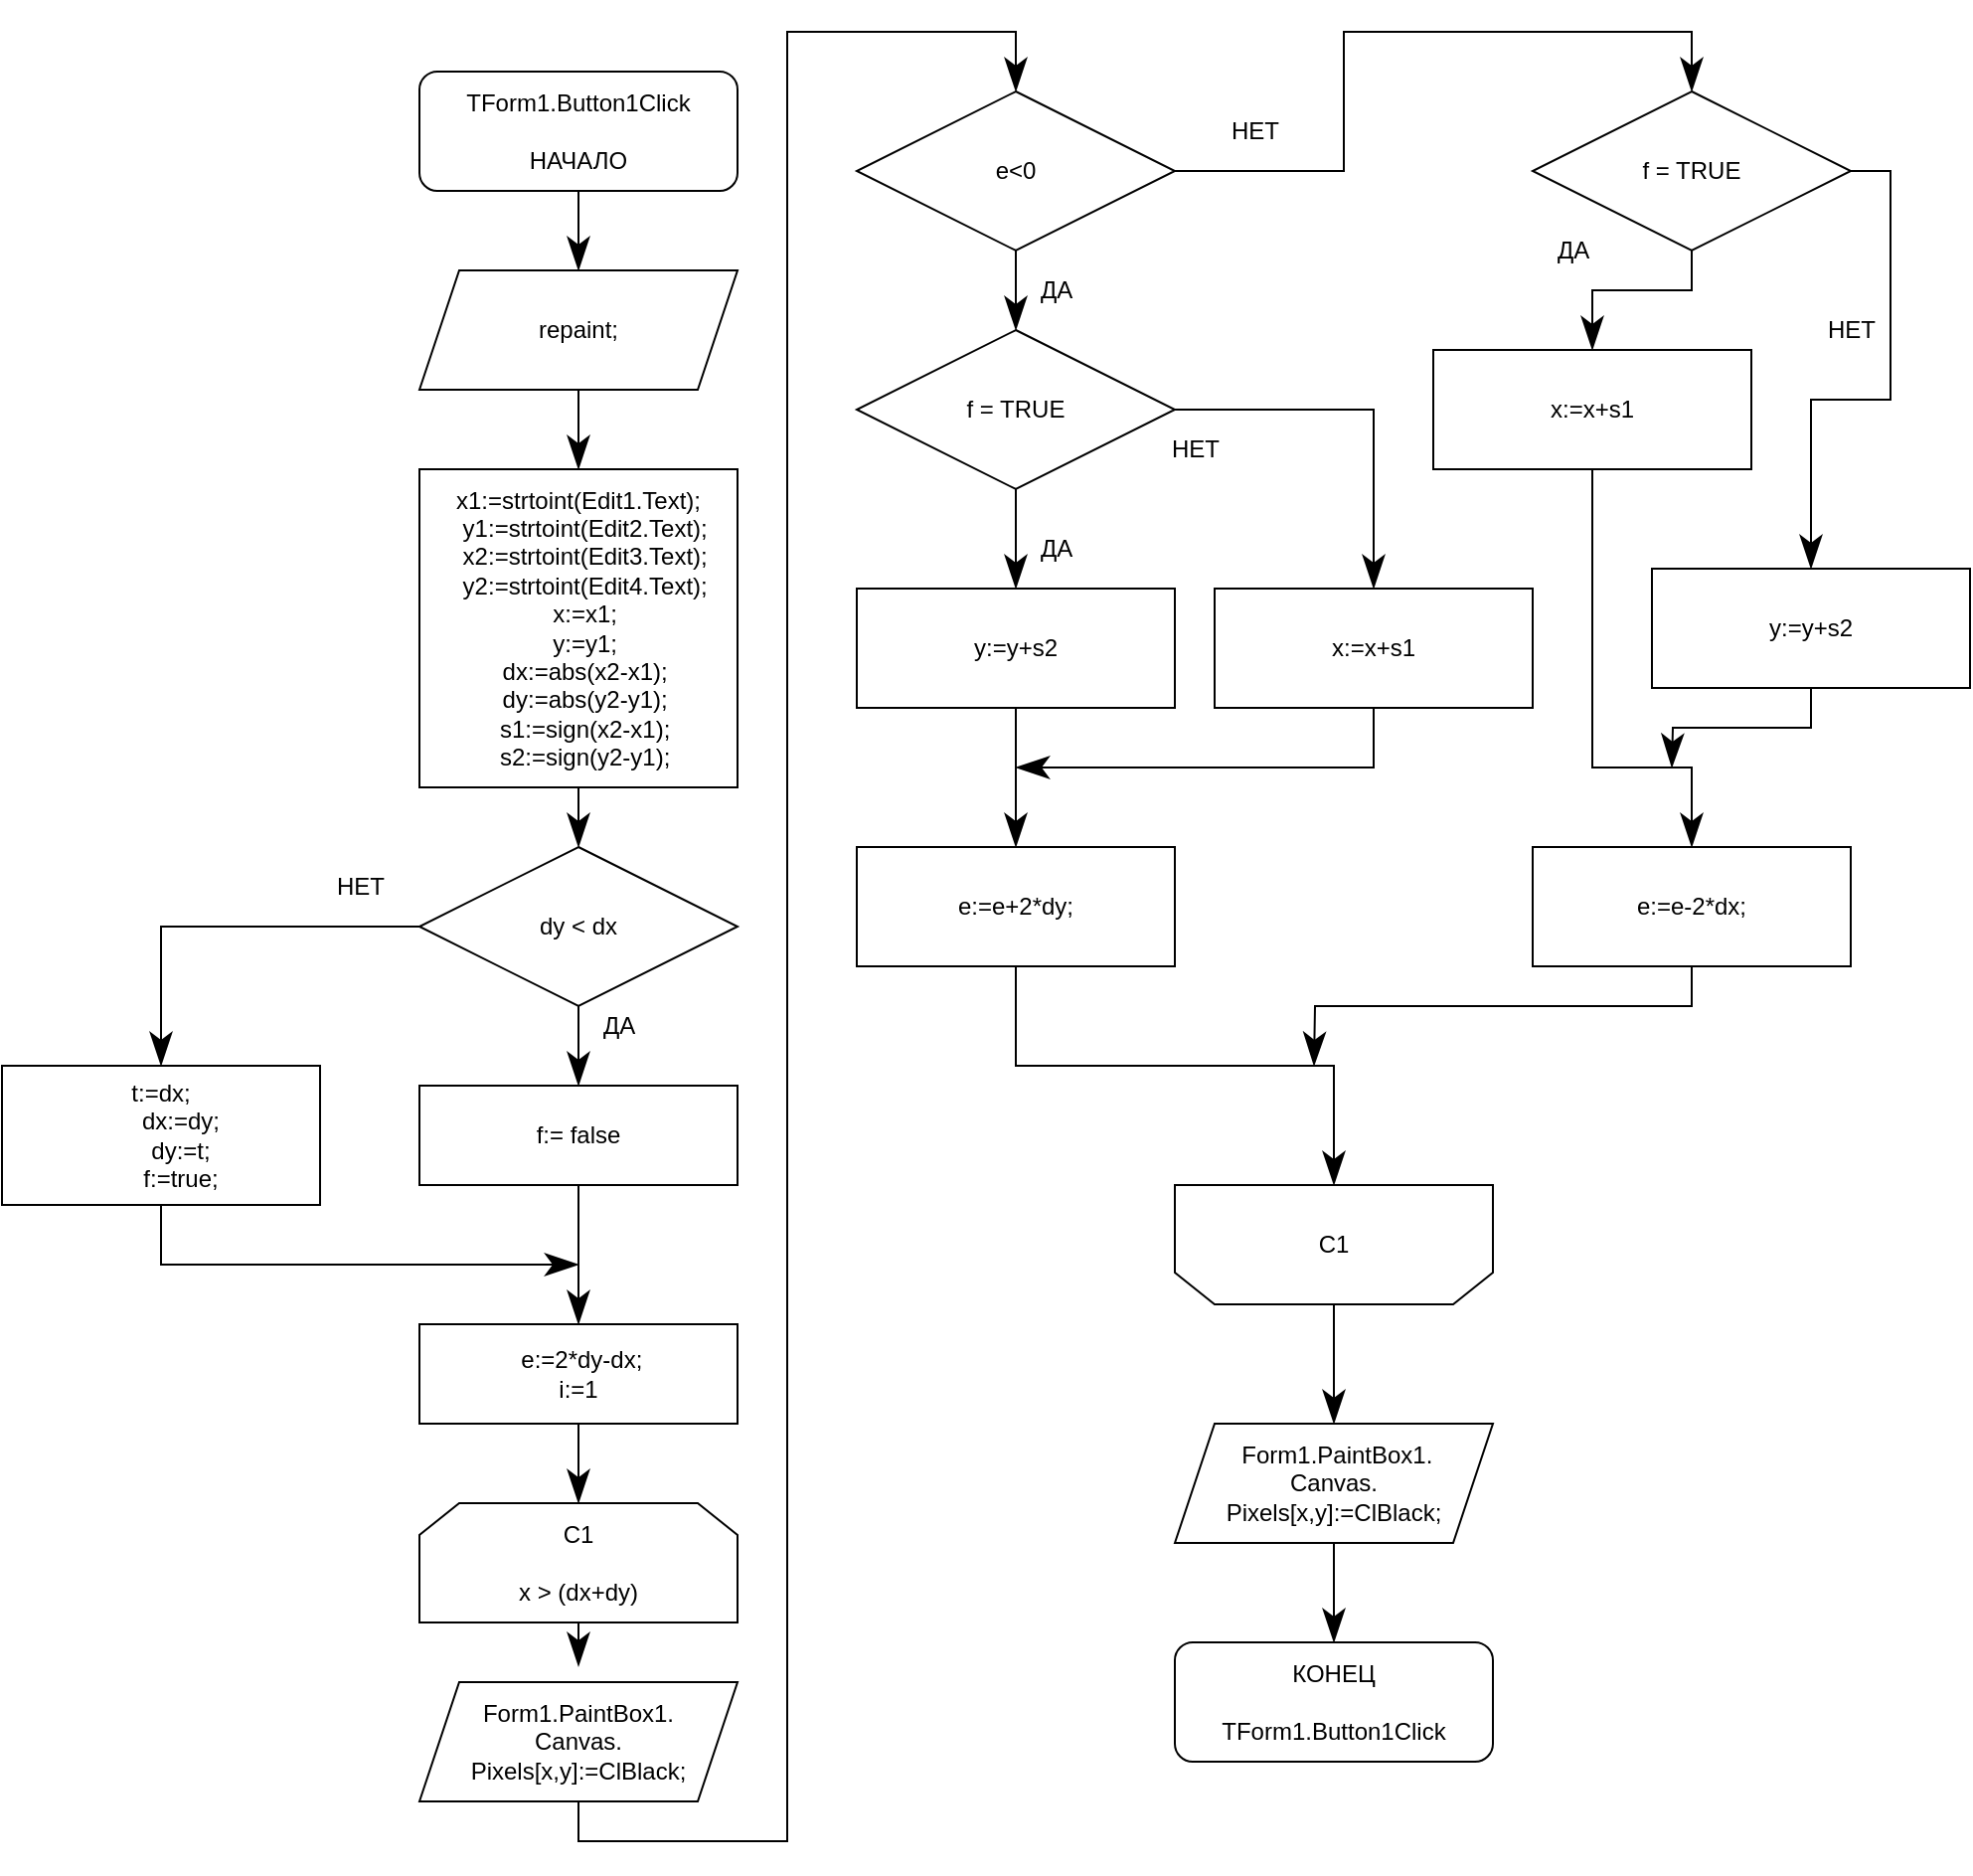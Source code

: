 <mxfile version="15.3.6" type="device"><diagram id="gEQxh08gofgcw4UHjC0P" name="Page-1"><mxGraphModel dx="2249" dy="762" grid="1" gridSize="10" guides="1" tooltips="1" connect="1" arrows="1" fold="1" page="1" pageScale="1" pageWidth="827" pageHeight="1169" math="0" shadow="0"><root><mxCell id="0"/><mxCell id="1" parent="0"/><mxCell id="kDXgFo165gbZNaHn4N7b-6" style="edgeStyle=none;curved=1;rounded=0;orthogonalLoop=1;jettySize=auto;html=1;exitX=0.5;exitY=1;exitDx=0;exitDy=0;entryX=0.5;entryY=0;entryDx=0;entryDy=0;endArrow=classicThin;startSize=14;endSize=14;sourcePerimeterSpacing=8;targetPerimeterSpacing=8;endFill=1;" edge="1" parent="1" source="kDXgFo165gbZNaHn4N7b-1" target="kDXgFo165gbZNaHn4N7b-3"><mxGeometry relative="1" as="geometry"/></mxCell><mxCell id="kDXgFo165gbZNaHn4N7b-1" value="TForm1.Button1Click&lt;br&gt;&lt;br&gt;НАЧАЛО" style="rounded=1;whiteSpace=wrap;html=1;hachureGap=4;pointerEvents=0;" vertex="1" parent="1"><mxGeometry x="40" y="40" width="160" height="60" as="geometry"/></mxCell><mxCell id="kDXgFo165gbZNaHn4N7b-8" style="edgeStyle=none;curved=1;rounded=0;orthogonalLoop=1;jettySize=auto;html=1;exitX=0.5;exitY=1;exitDx=0;exitDy=0;entryX=0.5;entryY=0;entryDx=0;entryDy=0;endArrow=classicThin;endFill=1;startSize=14;endSize=14;sourcePerimeterSpacing=8;targetPerimeterSpacing=8;" edge="1" parent="1" source="kDXgFo165gbZNaHn4N7b-3" target="kDXgFo165gbZNaHn4N7b-7"><mxGeometry relative="1" as="geometry"/></mxCell><mxCell id="kDXgFo165gbZNaHn4N7b-3" value="repaint;" style="shape=parallelogram;perimeter=parallelogramPerimeter;whiteSpace=wrap;html=1;fixedSize=1;hachureGap=4;pointerEvents=0;" vertex="1" parent="1"><mxGeometry x="40" y="140" width="160" height="60" as="geometry"/></mxCell><mxCell id="kDXgFo165gbZNaHn4N7b-10" style="edgeStyle=none;curved=1;rounded=0;orthogonalLoop=1;jettySize=auto;html=1;exitX=0.5;exitY=1;exitDx=0;exitDy=0;entryX=0.5;entryY=0;entryDx=0;entryDy=0;endArrow=classicThin;endFill=1;startSize=14;endSize=14;sourcePerimeterSpacing=8;targetPerimeterSpacing=8;" edge="1" parent="1" source="kDXgFo165gbZNaHn4N7b-7" target="kDXgFo165gbZNaHn4N7b-9"><mxGeometry relative="1" as="geometry"/></mxCell><mxCell id="kDXgFo165gbZNaHn4N7b-7" value="&lt;div&gt;x1:=strtoint(Edit1.Text);&lt;/div&gt;&lt;div&gt;&amp;nbsp; y1:=strtoint(Edit2.Text);&lt;/div&gt;&lt;div&gt;&amp;nbsp; x2:=strtoint(Edit3.Text);&lt;/div&gt;&lt;div&gt;&amp;nbsp; y2:=strtoint(Edit4.Text);&lt;/div&gt;&lt;div&gt;&amp;nbsp; x:=x1;&lt;/div&gt;&lt;div&gt;&amp;nbsp; y:=y1;&lt;/div&gt;&lt;div&gt;&amp;nbsp; dx:=abs(x2-x1);&lt;/div&gt;&lt;div&gt;&amp;nbsp; dy:=abs(y2-y1);&lt;/div&gt;&lt;div&gt;&amp;nbsp; s1:=sign(x2-x1);&lt;/div&gt;&lt;div&gt;&amp;nbsp; s2:=sign(y2-y1);&lt;/div&gt;" style="rounded=0;whiteSpace=wrap;html=1;hachureGap=4;pointerEvents=0;" vertex="1" parent="1"><mxGeometry x="40" y="240" width="160" height="160" as="geometry"/></mxCell><mxCell id="kDXgFo165gbZNaHn4N7b-12" style="edgeStyle=none;curved=1;rounded=0;orthogonalLoop=1;jettySize=auto;html=1;exitX=0.5;exitY=1;exitDx=0;exitDy=0;endArrow=classicThin;endFill=1;startSize=14;endSize=14;sourcePerimeterSpacing=8;targetPerimeterSpacing=8;entryX=0.5;entryY=0;entryDx=0;entryDy=0;" edge="1" parent="1" source="kDXgFo165gbZNaHn4N7b-9" target="kDXgFo165gbZNaHn4N7b-11"><mxGeometry relative="1" as="geometry"/></mxCell><mxCell id="kDXgFo165gbZNaHn4N7b-26" style="edgeStyle=orthogonalEdgeStyle;rounded=0;orthogonalLoop=1;jettySize=auto;html=1;exitX=0;exitY=0.5;exitDx=0;exitDy=0;entryX=0.5;entryY=0;entryDx=0;entryDy=0;endArrow=classicThin;endFill=1;startSize=14;endSize=14;sourcePerimeterSpacing=8;targetPerimeterSpacing=8;" edge="1" parent="1" source="kDXgFo165gbZNaHn4N7b-9" target="kDXgFo165gbZNaHn4N7b-14"><mxGeometry relative="1" as="geometry"/></mxCell><mxCell id="kDXgFo165gbZNaHn4N7b-9" value="dy &amp;lt; dx" style="rhombus;whiteSpace=wrap;html=1;hachureGap=4;pointerEvents=0;" vertex="1" parent="1"><mxGeometry x="40" y="430" width="160" height="80" as="geometry"/></mxCell><mxCell id="kDXgFo165gbZNaHn4N7b-17" style="edgeStyle=orthogonalEdgeStyle;rounded=0;orthogonalLoop=1;jettySize=auto;html=1;exitX=0.5;exitY=1;exitDx=0;exitDy=0;entryX=0.5;entryY=0;entryDx=0;entryDy=0;endArrow=classicThin;endFill=1;startSize=14;endSize=14;sourcePerimeterSpacing=8;targetPerimeterSpacing=8;" edge="1" parent="1" source="kDXgFo165gbZNaHn4N7b-11" target="kDXgFo165gbZNaHn4N7b-16"><mxGeometry relative="1" as="geometry"/></mxCell><mxCell id="kDXgFo165gbZNaHn4N7b-11" value="f:= false" style="rounded=0;whiteSpace=wrap;html=1;hachureGap=4;pointerEvents=0;" vertex="1" parent="1"><mxGeometry x="40" y="550" width="160" height="50" as="geometry"/></mxCell><mxCell id="kDXgFo165gbZNaHn4N7b-13" value="ДА" style="text;html=1;align=center;verticalAlign=middle;resizable=0;points=[];autosize=1;strokeColor=none;fillColor=none;" vertex="1" parent="1"><mxGeometry x="125" y="510" width="30" height="20" as="geometry"/></mxCell><mxCell id="kDXgFo165gbZNaHn4N7b-27" style="edgeStyle=orthogonalEdgeStyle;rounded=0;orthogonalLoop=1;jettySize=auto;html=1;exitX=0.5;exitY=1;exitDx=0;exitDy=0;endArrow=classicThin;endFill=1;startSize=14;endSize=14;sourcePerimeterSpacing=8;targetPerimeterSpacing=8;" edge="1" parent="1" source="kDXgFo165gbZNaHn4N7b-14"><mxGeometry relative="1" as="geometry"><mxPoint x="120" y="640" as="targetPoint"/><Array as="points"><mxPoint x="-90" y="640"/></Array></mxGeometry></mxCell><mxCell id="kDXgFo165gbZNaHn4N7b-14" value="&lt;div&gt;t:=dx;&lt;/div&gt;&lt;div&gt;&amp;nbsp; &amp;nbsp; &amp;nbsp; dx:=dy;&lt;/div&gt;&lt;div&gt;&amp;nbsp; &amp;nbsp; &amp;nbsp; dy:=t;&lt;/div&gt;&lt;div&gt;&amp;nbsp; &amp;nbsp; &amp;nbsp; f:=true;&lt;/div&gt;" style="rounded=0;whiteSpace=wrap;html=1;hachureGap=4;pointerEvents=0;" vertex="1" parent="1"><mxGeometry x="-170" y="540" width="160" height="70" as="geometry"/></mxCell><mxCell id="kDXgFo165gbZNaHn4N7b-21" style="edgeStyle=orthogonalEdgeStyle;rounded=0;orthogonalLoop=1;jettySize=auto;html=1;exitX=0.5;exitY=1;exitDx=0;exitDy=0;entryX=0.5;entryY=0;entryDx=0;entryDy=0;endArrow=classicThin;endFill=1;startSize=14;endSize=14;sourcePerimeterSpacing=8;targetPerimeterSpacing=8;" edge="1" parent="1" source="kDXgFo165gbZNaHn4N7b-16" target="kDXgFo165gbZNaHn4N7b-20"><mxGeometry relative="1" as="geometry"/></mxCell><mxCell id="kDXgFo165gbZNaHn4N7b-16" value="&amp;nbsp;e:=2*dy-dx;&lt;br&gt;i:=1" style="rounded=0;whiteSpace=wrap;html=1;hachureGap=4;pointerEvents=0;" vertex="1" parent="1"><mxGeometry x="40" y="670" width="160" height="50" as="geometry"/></mxCell><mxCell id="kDXgFo165gbZNaHn4N7b-19" value="НЕТ" style="text;html=1;align=center;verticalAlign=middle;resizable=0;points=[];autosize=1;strokeColor=none;fillColor=none;" vertex="1" parent="1"><mxGeometry x="-10" y="440" width="40" height="20" as="geometry"/></mxCell><mxCell id="kDXgFo165gbZNaHn4N7b-23" style="edgeStyle=orthogonalEdgeStyle;rounded=0;orthogonalLoop=1;jettySize=auto;html=1;exitX=0.5;exitY=1;exitDx=0;exitDy=0;endArrow=classicThin;endFill=1;startSize=14;endSize=14;sourcePerimeterSpacing=8;targetPerimeterSpacing=8;" edge="1" parent="1" source="kDXgFo165gbZNaHn4N7b-20" target="kDXgFo165gbZNaHn4N7b-22"><mxGeometry relative="1" as="geometry"/></mxCell><mxCell id="kDXgFo165gbZNaHn4N7b-20" value="С1&lt;br&gt;&lt;br&gt;х &amp;gt; (dx+dy)" style="shape=loopLimit;whiteSpace=wrap;html=1;hachureGap=4;pointerEvents=0;" vertex="1" parent="1"><mxGeometry x="40" y="760" width="160" height="60" as="geometry"/></mxCell><mxCell id="kDXgFo165gbZNaHn4N7b-25" style="edgeStyle=orthogonalEdgeStyle;rounded=0;orthogonalLoop=1;jettySize=auto;html=1;exitX=0.5;exitY=1;exitDx=0;exitDy=0;entryX=0.5;entryY=0;entryDx=0;entryDy=0;endArrow=classicThin;endFill=1;startSize=14;endSize=14;sourcePerimeterSpacing=8;targetPerimeterSpacing=8;" edge="1" parent="1" source="kDXgFo165gbZNaHn4N7b-22" target="kDXgFo165gbZNaHn4N7b-24"><mxGeometry relative="1" as="geometry"/></mxCell><mxCell id="kDXgFo165gbZNaHn4N7b-22" value="Form1.PaintBox1.&lt;br&gt;Canvas.&lt;br&gt;Pixels[x,y]:=ClBlack;" style="shape=parallelogram;perimeter=parallelogramPerimeter;whiteSpace=wrap;html=1;fixedSize=1;hachureGap=4;pointerEvents=0;" vertex="1" parent="1"><mxGeometry x="40" y="850" width="160" height="60" as="geometry"/></mxCell><mxCell id="kDXgFo165gbZNaHn4N7b-29" style="edgeStyle=orthogonalEdgeStyle;rounded=0;orthogonalLoop=1;jettySize=auto;html=1;exitX=0.5;exitY=1;exitDx=0;exitDy=0;entryX=0.5;entryY=0;entryDx=0;entryDy=0;endArrow=classicThin;endFill=1;startSize=14;endSize=14;sourcePerimeterSpacing=8;targetPerimeterSpacing=8;" edge="1" parent="1" source="kDXgFo165gbZNaHn4N7b-24" target="kDXgFo165gbZNaHn4N7b-28"><mxGeometry relative="1" as="geometry"/></mxCell><mxCell id="kDXgFo165gbZNaHn4N7b-42" style="edgeStyle=orthogonalEdgeStyle;rounded=0;orthogonalLoop=1;jettySize=auto;html=1;exitX=1;exitY=0.5;exitDx=0;exitDy=0;entryX=0.5;entryY=0;entryDx=0;entryDy=0;endArrow=classicThin;endFill=1;startSize=14;endSize=14;sourcePerimeterSpacing=8;targetPerimeterSpacing=8;" edge="1" parent="1" source="kDXgFo165gbZNaHn4N7b-24" target="kDXgFo165gbZNaHn4N7b-41"><mxGeometry relative="1" as="geometry"/></mxCell><mxCell id="kDXgFo165gbZNaHn4N7b-24" value="e&amp;lt;0" style="rhombus;whiteSpace=wrap;html=1;hachureGap=4;pointerEvents=0;" vertex="1" parent="1"><mxGeometry x="260" y="50" width="160" height="80" as="geometry"/></mxCell><mxCell id="kDXgFo165gbZNaHn4N7b-32" style="edgeStyle=orthogonalEdgeStyle;rounded=0;orthogonalLoop=1;jettySize=auto;html=1;exitX=0.5;exitY=1;exitDx=0;exitDy=0;entryX=0.5;entryY=0;entryDx=0;entryDy=0;endArrow=classicThin;endFill=1;startSize=14;endSize=14;sourcePerimeterSpacing=8;targetPerimeterSpacing=8;" edge="1" parent="1" source="kDXgFo165gbZNaHn4N7b-28" target="kDXgFo165gbZNaHn4N7b-31"><mxGeometry relative="1" as="geometry"/></mxCell><mxCell id="kDXgFo165gbZNaHn4N7b-36" style="edgeStyle=orthogonalEdgeStyle;rounded=0;orthogonalLoop=1;jettySize=auto;html=1;exitX=1;exitY=0.5;exitDx=0;exitDy=0;entryX=0.5;entryY=0;entryDx=0;entryDy=0;endArrow=classicThin;endFill=1;startSize=14;endSize=14;sourcePerimeterSpacing=8;targetPerimeterSpacing=8;" edge="1" parent="1" source="kDXgFo165gbZNaHn4N7b-28" target="kDXgFo165gbZNaHn4N7b-34"><mxGeometry relative="1" as="geometry"/></mxCell><mxCell id="kDXgFo165gbZNaHn4N7b-28" value="f = TRUE" style="rhombus;whiteSpace=wrap;html=1;hachureGap=4;pointerEvents=0;" vertex="1" parent="1"><mxGeometry x="260" y="170" width="160" height="80" as="geometry"/></mxCell><mxCell id="kDXgFo165gbZNaHn4N7b-30" value="ДА" style="text;html=1;align=center;verticalAlign=middle;resizable=0;points=[];autosize=1;strokeColor=none;fillColor=none;" vertex="1" parent="1"><mxGeometry x="345" y="140" width="30" height="20" as="geometry"/></mxCell><mxCell id="kDXgFo165gbZNaHn4N7b-39" style="edgeStyle=orthogonalEdgeStyle;rounded=0;orthogonalLoop=1;jettySize=auto;html=1;exitX=0.5;exitY=1;exitDx=0;exitDy=0;entryX=0.5;entryY=0;entryDx=0;entryDy=0;endArrow=classicThin;endFill=1;startSize=14;endSize=14;sourcePerimeterSpacing=8;targetPerimeterSpacing=8;" edge="1" parent="1" source="kDXgFo165gbZNaHn4N7b-31" target="kDXgFo165gbZNaHn4N7b-38"><mxGeometry relative="1" as="geometry"/></mxCell><mxCell id="kDXgFo165gbZNaHn4N7b-31" value="y:=y+s2" style="rounded=0;whiteSpace=wrap;html=1;hachureGap=4;pointerEvents=0;" vertex="1" parent="1"><mxGeometry x="260" y="300" width="160" height="60" as="geometry"/></mxCell><mxCell id="kDXgFo165gbZNaHn4N7b-33" value="ДА" style="text;html=1;align=center;verticalAlign=middle;resizable=0;points=[];autosize=1;strokeColor=none;fillColor=none;" vertex="1" parent="1"><mxGeometry x="345" y="270" width="30" height="20" as="geometry"/></mxCell><mxCell id="kDXgFo165gbZNaHn4N7b-40" style="edgeStyle=orthogonalEdgeStyle;rounded=0;orthogonalLoop=1;jettySize=auto;html=1;exitX=0.5;exitY=1;exitDx=0;exitDy=0;endArrow=classicThin;endFill=1;startSize=14;endSize=14;sourcePerimeterSpacing=8;targetPerimeterSpacing=8;" edge="1" parent="1" source="kDXgFo165gbZNaHn4N7b-34"><mxGeometry relative="1" as="geometry"><mxPoint x="340" y="390" as="targetPoint"/><Array as="points"><mxPoint x="520" y="390"/></Array></mxGeometry></mxCell><mxCell id="kDXgFo165gbZNaHn4N7b-34" value="x:=x+s1" style="rounded=0;whiteSpace=wrap;html=1;hachureGap=4;pointerEvents=0;" vertex="1" parent="1"><mxGeometry x="440" y="300" width="160" height="60" as="geometry"/></mxCell><mxCell id="kDXgFo165gbZNaHn4N7b-37" value="НЕТ" style="text;html=1;align=center;verticalAlign=middle;resizable=0;points=[];autosize=1;strokeColor=none;fillColor=none;" vertex="1" parent="1"><mxGeometry x="410" y="220" width="40" height="20" as="geometry"/></mxCell><mxCell id="kDXgFo165gbZNaHn4N7b-57" style="edgeStyle=orthogonalEdgeStyle;rounded=0;orthogonalLoop=1;jettySize=auto;html=1;exitX=0.5;exitY=1;exitDx=0;exitDy=0;entryX=0.5;entryY=1;entryDx=0;entryDy=0;endArrow=classicThin;endFill=1;startSize=14;endSize=14;sourcePerimeterSpacing=8;targetPerimeterSpacing=8;" edge="1" parent="1" source="kDXgFo165gbZNaHn4N7b-38" target="kDXgFo165gbZNaHn4N7b-59"><mxGeometry relative="1" as="geometry"><mxPoint x="500" y="590" as="targetPoint"/></mxGeometry></mxCell><mxCell id="kDXgFo165gbZNaHn4N7b-38" value="e:=e+2*dy;" style="rounded=0;whiteSpace=wrap;html=1;hachureGap=4;pointerEvents=0;" vertex="1" parent="1"><mxGeometry x="260" y="430" width="160" height="60" as="geometry"/></mxCell><mxCell id="kDXgFo165gbZNaHn4N7b-45" style="edgeStyle=orthogonalEdgeStyle;rounded=0;orthogonalLoop=1;jettySize=auto;html=1;exitX=0.5;exitY=1;exitDx=0;exitDy=0;entryX=0.5;entryY=0;entryDx=0;entryDy=0;endArrow=classicThin;endFill=1;startSize=14;endSize=14;sourcePerimeterSpacing=8;targetPerimeterSpacing=8;" edge="1" parent="1" source="kDXgFo165gbZNaHn4N7b-41" target="kDXgFo165gbZNaHn4N7b-44"><mxGeometry relative="1" as="geometry"/></mxCell><mxCell id="kDXgFo165gbZNaHn4N7b-48" style="edgeStyle=orthogonalEdgeStyle;rounded=0;orthogonalLoop=1;jettySize=auto;html=1;exitX=1;exitY=0.5;exitDx=0;exitDy=0;entryX=0.5;entryY=0;entryDx=0;entryDy=0;endArrow=classicThin;endFill=1;startSize=14;endSize=14;sourcePerimeterSpacing=8;targetPerimeterSpacing=8;" edge="1" parent="1" source="kDXgFo165gbZNaHn4N7b-41" target="kDXgFo165gbZNaHn4N7b-47"><mxGeometry relative="1" as="geometry"/></mxCell><mxCell id="kDXgFo165gbZNaHn4N7b-41" value="f = TRUE" style="rhombus;whiteSpace=wrap;html=1;hachureGap=4;pointerEvents=0;" vertex="1" parent="1"><mxGeometry x="600" y="50" width="160" height="80" as="geometry"/></mxCell><mxCell id="kDXgFo165gbZNaHn4N7b-43" value="НЕТ" style="text;html=1;align=center;verticalAlign=middle;resizable=0;points=[];autosize=1;strokeColor=none;fillColor=none;" vertex="1" parent="1"><mxGeometry x="440" y="60" width="40" height="20" as="geometry"/></mxCell><mxCell id="kDXgFo165gbZNaHn4N7b-54" style="edgeStyle=orthogonalEdgeStyle;rounded=0;orthogonalLoop=1;jettySize=auto;html=1;exitX=0.5;exitY=1;exitDx=0;exitDy=0;entryX=0.5;entryY=0;entryDx=0;entryDy=0;endArrow=classicThin;endFill=1;startSize=14;endSize=14;sourcePerimeterSpacing=8;targetPerimeterSpacing=8;" edge="1" parent="1" source="kDXgFo165gbZNaHn4N7b-44" target="kDXgFo165gbZNaHn4N7b-50"><mxGeometry relative="1" as="geometry"><Array as="points"><mxPoint x="630" y="390"/><mxPoint x="680" y="390"/></Array></mxGeometry></mxCell><mxCell id="kDXgFo165gbZNaHn4N7b-44" value="x:=x+s1" style="rounded=0;whiteSpace=wrap;html=1;hachureGap=4;pointerEvents=0;" vertex="1" parent="1"><mxGeometry x="550" y="180" width="160" height="60" as="geometry"/></mxCell><mxCell id="kDXgFo165gbZNaHn4N7b-46" value="ДА" style="text;html=1;align=center;verticalAlign=middle;resizable=0;points=[];autosize=1;strokeColor=none;fillColor=none;" vertex="1" parent="1"><mxGeometry x="605" y="120" width="30" height="20" as="geometry"/></mxCell><mxCell id="kDXgFo165gbZNaHn4N7b-55" style="edgeStyle=orthogonalEdgeStyle;rounded=0;orthogonalLoop=1;jettySize=auto;html=1;exitX=0.5;exitY=1;exitDx=0;exitDy=0;endArrow=classicThin;endFill=1;startSize=14;endSize=14;sourcePerimeterSpacing=8;targetPerimeterSpacing=8;" edge="1" parent="1" source="kDXgFo165gbZNaHn4N7b-47"><mxGeometry relative="1" as="geometry"><mxPoint x="670" y="390" as="targetPoint"/></mxGeometry></mxCell><mxCell id="kDXgFo165gbZNaHn4N7b-47" value="y:=y+s2" style="rounded=0;whiteSpace=wrap;html=1;hachureGap=4;pointerEvents=0;" vertex="1" parent="1"><mxGeometry x="660" y="290" width="160" height="60" as="geometry"/></mxCell><mxCell id="kDXgFo165gbZNaHn4N7b-49" value="НЕТ" style="text;html=1;align=center;verticalAlign=middle;resizable=0;points=[];autosize=1;strokeColor=none;fillColor=none;" vertex="1" parent="1"><mxGeometry x="740" y="160" width="40" height="20" as="geometry"/></mxCell><mxCell id="kDXgFo165gbZNaHn4N7b-58" style="edgeStyle=orthogonalEdgeStyle;rounded=0;orthogonalLoop=1;jettySize=auto;html=1;exitX=0.5;exitY=1;exitDx=0;exitDy=0;endArrow=classicThin;endFill=1;startSize=14;endSize=14;sourcePerimeterSpacing=8;targetPerimeterSpacing=8;" edge="1" parent="1" source="kDXgFo165gbZNaHn4N7b-50"><mxGeometry relative="1" as="geometry"><mxPoint x="490" y="540" as="targetPoint"/></mxGeometry></mxCell><mxCell id="kDXgFo165gbZNaHn4N7b-50" value="e:=e-2*dx;" style="rounded=0;whiteSpace=wrap;html=1;hachureGap=4;pointerEvents=0;" vertex="1" parent="1"><mxGeometry x="600" y="430" width="160" height="60" as="geometry"/></mxCell><mxCell id="kDXgFo165gbZNaHn4N7b-61" style="edgeStyle=orthogonalEdgeStyle;rounded=0;orthogonalLoop=1;jettySize=auto;html=1;exitX=0.5;exitY=0;exitDx=0;exitDy=0;entryX=0.5;entryY=0;entryDx=0;entryDy=0;endArrow=classicThin;endFill=1;startSize=14;endSize=14;sourcePerimeterSpacing=8;targetPerimeterSpacing=8;" edge="1" parent="1" source="kDXgFo165gbZNaHn4N7b-59" target="kDXgFo165gbZNaHn4N7b-60"><mxGeometry relative="1" as="geometry"/></mxCell><mxCell id="kDXgFo165gbZNaHn4N7b-59" value="С1" style="shape=loopLimit;whiteSpace=wrap;html=1;hachureGap=4;pointerEvents=0;direction=west;" vertex="1" parent="1"><mxGeometry x="420" y="600" width="160" height="60" as="geometry"/></mxCell><mxCell id="kDXgFo165gbZNaHn4N7b-63" style="edgeStyle=orthogonalEdgeStyle;rounded=0;orthogonalLoop=1;jettySize=auto;html=1;exitX=0.5;exitY=1;exitDx=0;exitDy=0;entryX=0.5;entryY=0;entryDx=0;entryDy=0;endArrow=classicThin;endFill=1;startSize=14;endSize=14;sourcePerimeterSpacing=8;targetPerimeterSpacing=8;" edge="1" parent="1" source="kDXgFo165gbZNaHn4N7b-60" target="kDXgFo165gbZNaHn4N7b-62"><mxGeometry relative="1" as="geometry"/></mxCell><mxCell id="kDXgFo165gbZNaHn4N7b-60" value="&amp;nbsp;Form1.PaintBox1.&lt;br&gt;Canvas.&lt;br&gt;Pixels[x,y]:=ClBlack;" style="shape=parallelogram;perimeter=parallelogramPerimeter;whiteSpace=wrap;html=1;fixedSize=1;hachureGap=4;pointerEvents=0;" vertex="1" parent="1"><mxGeometry x="420" y="720" width="160" height="60" as="geometry"/></mxCell><mxCell id="kDXgFo165gbZNaHn4N7b-62" value="КОНЕЦ&lt;br&gt;&lt;br&gt;TForm1.Button1Click" style="rounded=1;whiteSpace=wrap;html=1;hachureGap=4;pointerEvents=0;" vertex="1" parent="1"><mxGeometry x="420" y="830" width="160" height="60" as="geometry"/></mxCell></root></mxGraphModel></diagram></mxfile>